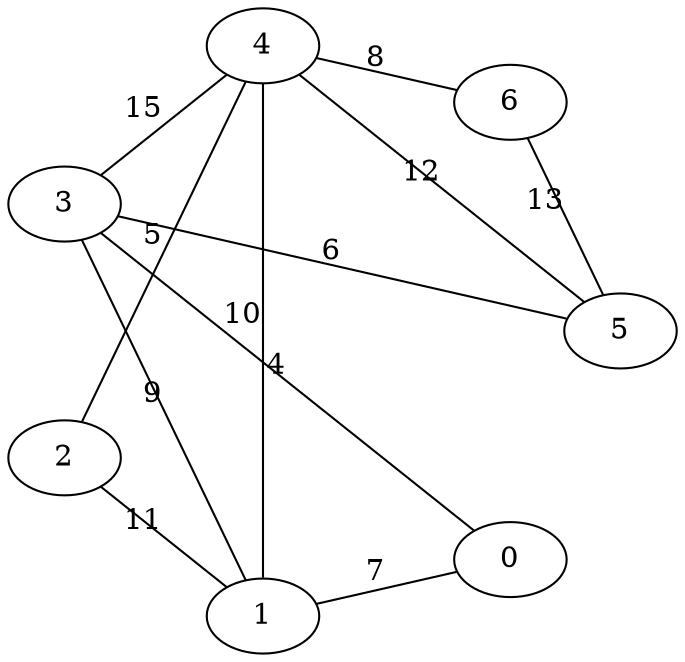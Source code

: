 graph "Example Graph" {
graph [
  layout=circo;
];
"0";
"1";
"2";
"3";
"4";
"5";
"6";
"0" -- "1"  [ label="7", weight="7" ]
"0" -- "3"  [ label="4", weight="4" ]
"1" -- "2"  [ label="11", weight="11" ]
"1" -- "3"  [ label="9", weight="9" ]
"1" -- "4"  [ label="10", weight="10" ]
"2" -- "4"  [ label="5", weight="5" ]
"3" -- "4"  [ label="15", weight="15" ]
"3" -- "5"  [ label="6", weight="6" ]
"4" -- "5"  [ label="12", weight="12" ]
"4" -- "6"  [ label="8", weight="8" ]
"5" -- "6"  [ label="13", weight="13" ]
}
